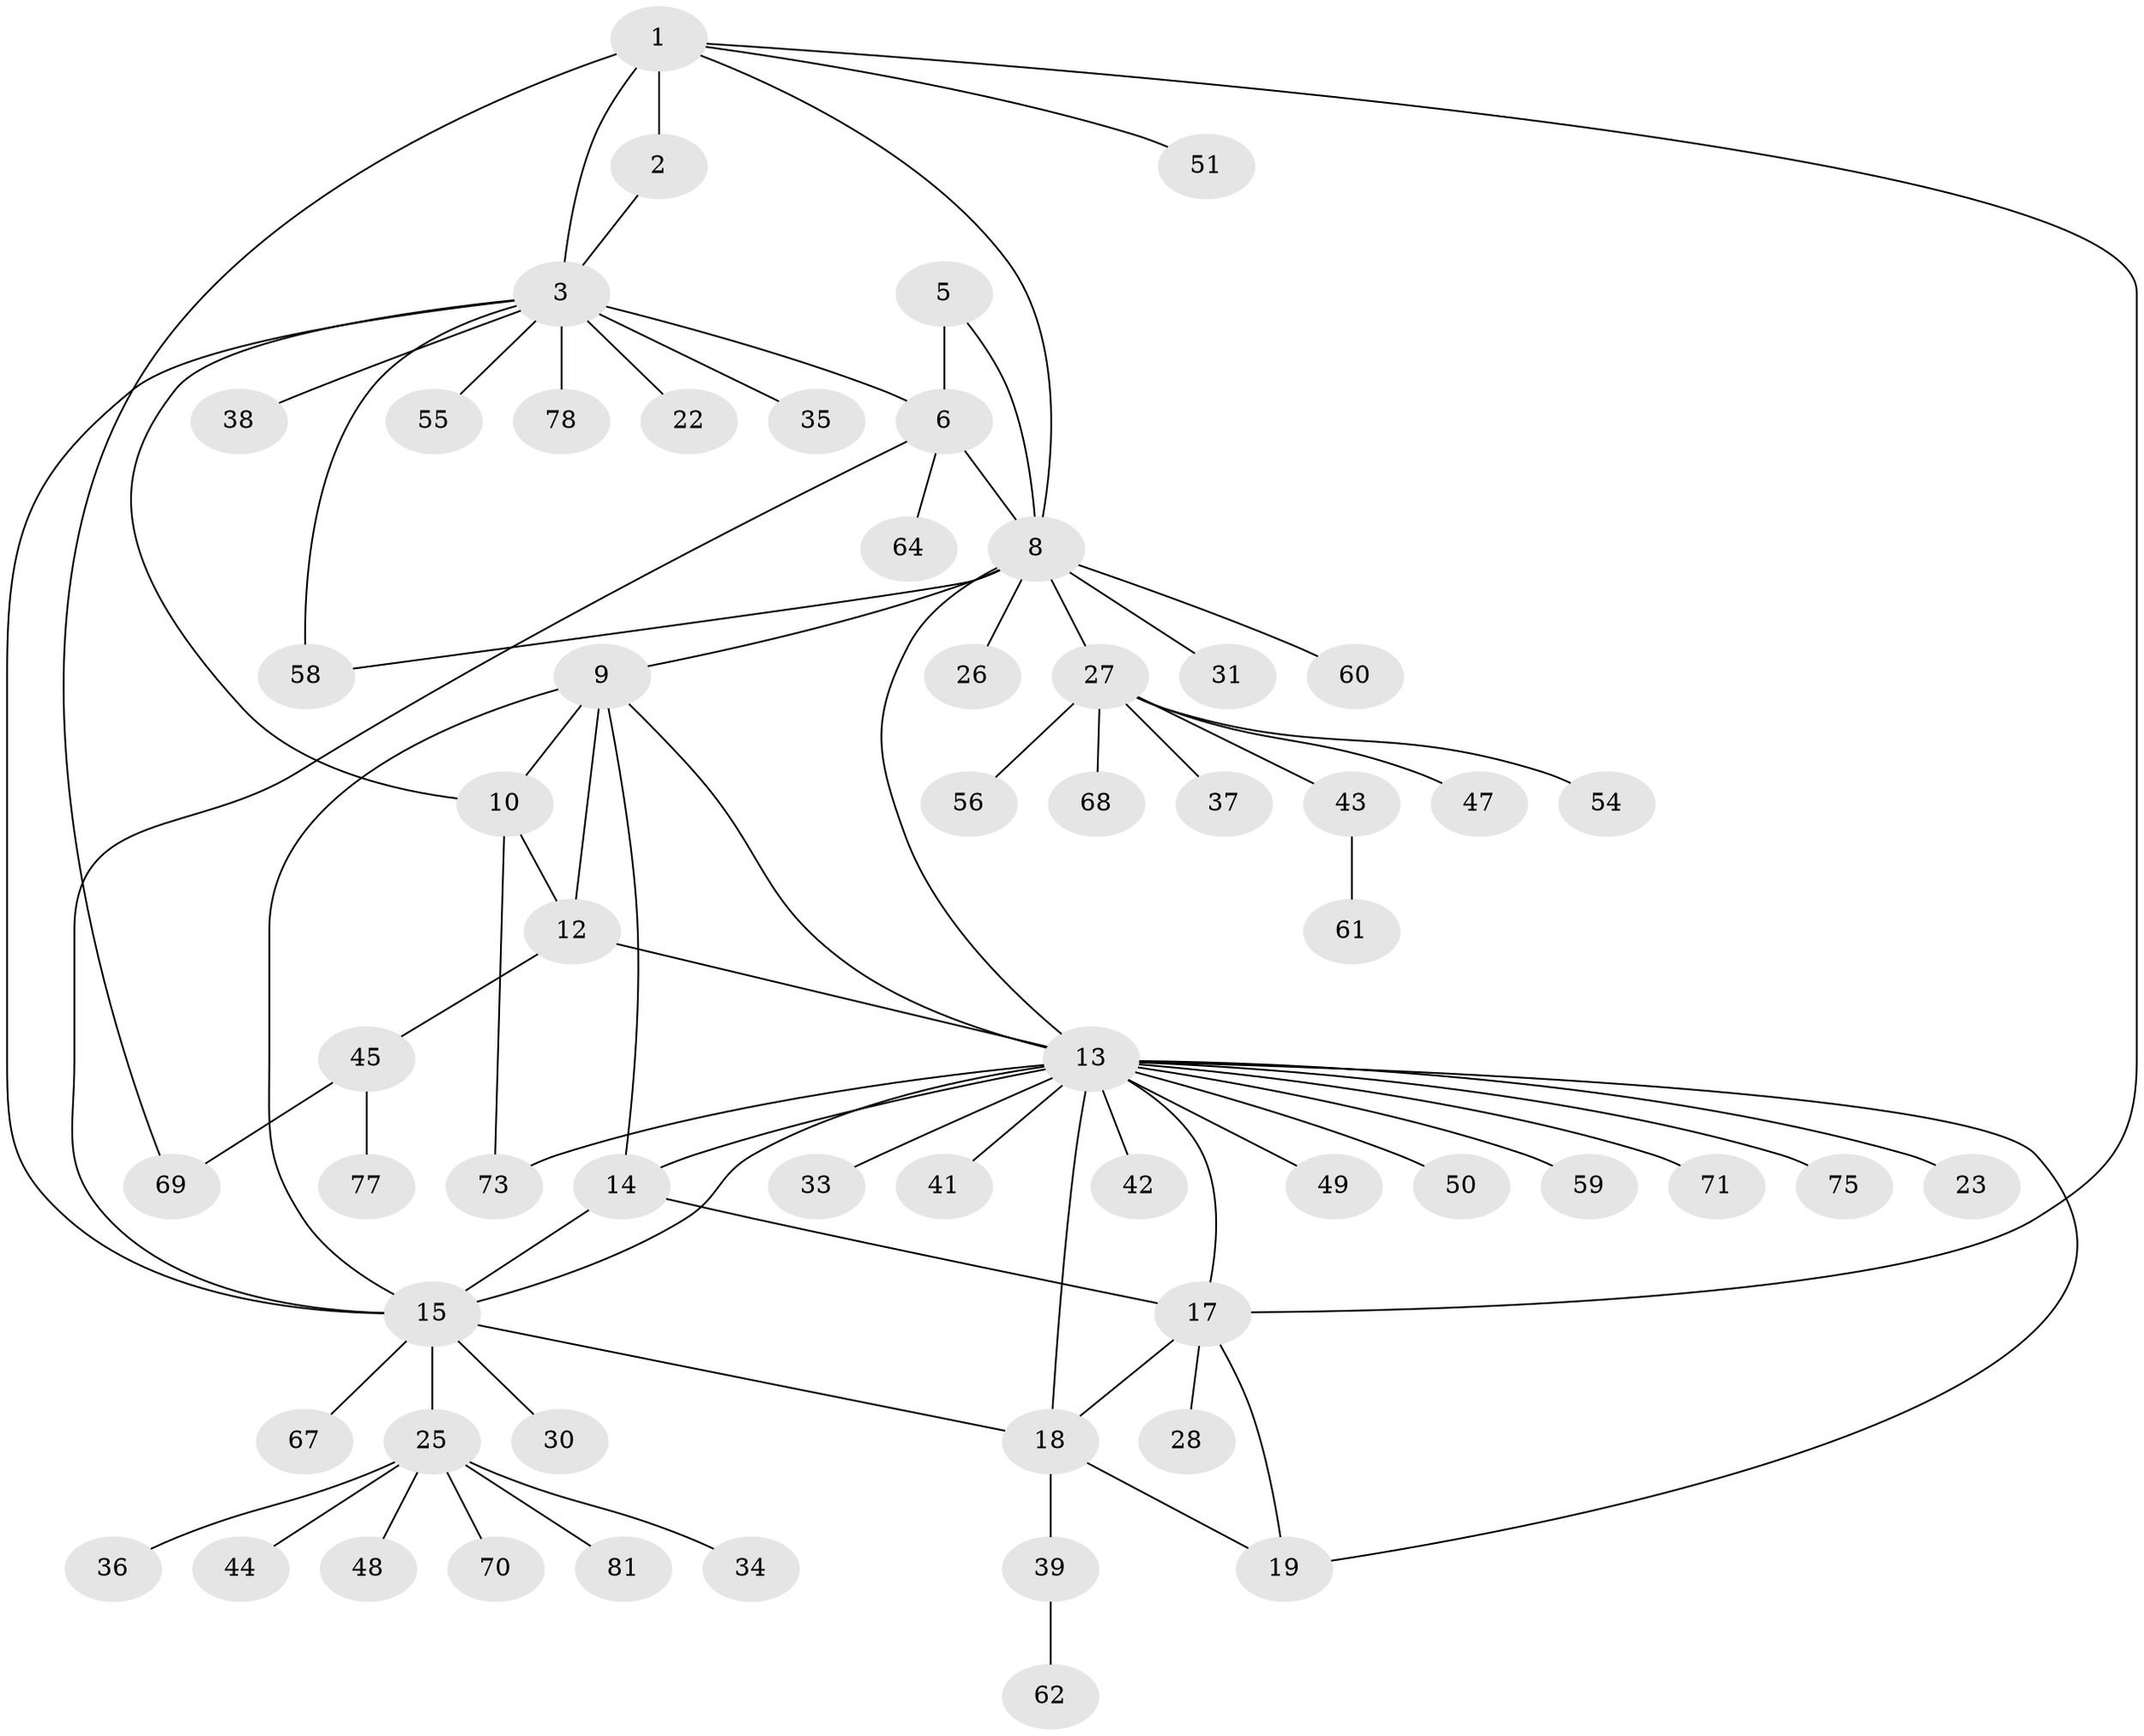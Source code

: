 // Generated by graph-tools (version 1.1) at 2025/52/02/27/25 19:52:19]
// undirected, 59 vertices, 79 edges
graph export_dot {
graph [start="1"]
  node [color=gray90,style=filled];
  1 [super="+53"];
  2 [super="+4"];
  3 [super="+24"];
  5;
  6 [super="+7"];
  8 [super="+32"];
  9 [super="+16"];
  10 [super="+11"];
  12 [super="+46"];
  13 [super="+20"];
  14 [super="+66"];
  15 [super="+76"];
  17 [super="+29"];
  18 [super="+21"];
  19 [super="+72"];
  22;
  23;
  25 [super="+57"];
  26;
  27 [super="+40"];
  28;
  30 [super="+52"];
  31;
  33;
  34;
  35;
  36;
  37;
  38;
  39 [super="+63"];
  41;
  42;
  43;
  44;
  45 [super="+65"];
  47;
  48;
  49;
  50 [super="+74"];
  51 [super="+79"];
  54;
  55;
  56;
  58;
  59;
  60;
  61 [super="+80"];
  62;
  64;
  67;
  68;
  69;
  70;
  71;
  73;
  75;
  77;
  78;
  81;
  1 -- 2 [weight=2];
  1 -- 3;
  1 -- 17;
  1 -- 51;
  1 -- 8;
  1 -- 69;
  2 -- 3 [weight=2];
  3 -- 10;
  3 -- 15;
  3 -- 22;
  3 -- 35;
  3 -- 38;
  3 -- 55;
  3 -- 58;
  3 -- 78;
  3 -- 6;
  5 -- 6 [weight=2];
  5 -- 8;
  6 -- 8 [weight=2];
  6 -- 15;
  6 -- 64;
  8 -- 9;
  8 -- 26;
  8 -- 27;
  8 -- 31;
  8 -- 58;
  8 -- 60;
  8 -- 13;
  9 -- 10 [weight=2];
  9 -- 12;
  9 -- 13;
  9 -- 14;
  9 -- 15;
  10 -- 12 [weight=2];
  10 -- 73;
  12 -- 45;
  12 -- 13;
  13 -- 14;
  13 -- 15;
  13 -- 33;
  13 -- 75;
  13 -- 71;
  13 -- 41;
  13 -- 42;
  13 -- 73;
  13 -- 17;
  13 -- 18;
  13 -- 19;
  13 -- 49;
  13 -- 50;
  13 -- 23;
  13 -- 59;
  14 -- 15;
  14 -- 17;
  15 -- 25;
  15 -- 30;
  15 -- 67;
  15 -- 18;
  17 -- 18;
  17 -- 19;
  17 -- 28;
  18 -- 19;
  18 -- 39;
  25 -- 34;
  25 -- 36;
  25 -- 44;
  25 -- 48;
  25 -- 70;
  25 -- 81;
  27 -- 37;
  27 -- 54;
  27 -- 56;
  27 -- 43;
  27 -- 68;
  27 -- 47;
  39 -- 62;
  43 -- 61;
  45 -- 69;
  45 -- 77;
}
